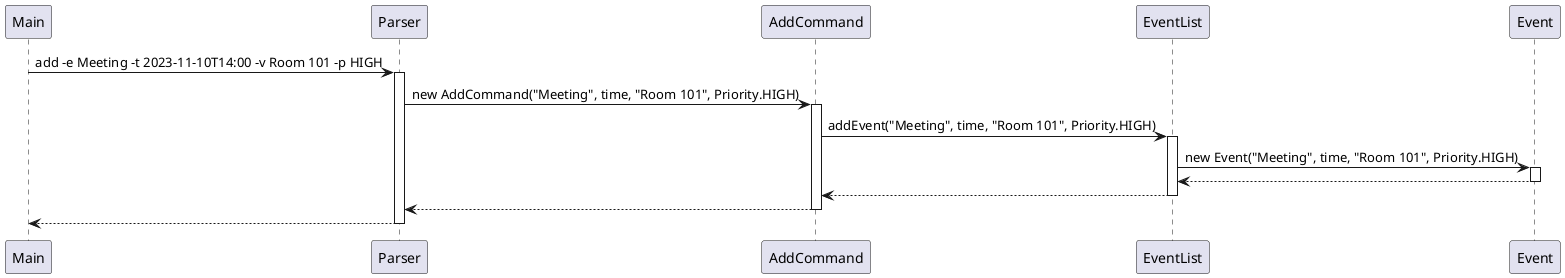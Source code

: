 @startuml

Main -> Parser: add -e Meeting -t 2023-11-10T14:00 -v Room 101 -p HIGH
activate Parser
Parser -> AddCommand: new AddCommand("Meeting", time, "Room 101", Priority.HIGH)
activate AddCommand
AddCommand -> EventList: addEvent("Meeting", time, "Room 101", Priority.HIGH)
activate EventList
EventList -> Event: new Event("Meeting", time, "Room 101", Priority.HIGH)
activate Event
Event --> EventList
deactivate Event
EventList --> AddCommand
deactivate EventList
AddCommand --> Parser
deactivate AddCommand
Parser --> Main
deactivate Parser

@enduml